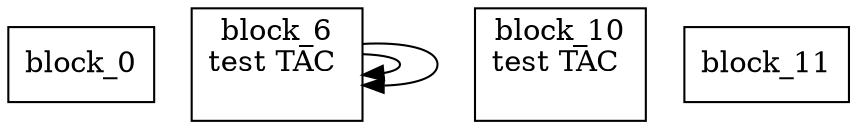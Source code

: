 digraph G {
node [shape = box];
block_0 [label="block_0"];
block_6 [label="block_6
test TAC 

"];
block_6 -> block_6;
block_6 -> block_6;
block_10 [label="block_10
test TAC 

"];
block_11 [label="block_11"];
}
